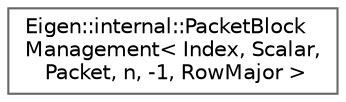digraph "Graphical Class Hierarchy"
{
 // LATEX_PDF_SIZE
  bgcolor="transparent";
  edge [fontname=Helvetica,fontsize=10,labelfontname=Helvetica,labelfontsize=10];
  node [fontname=Helvetica,fontsize=10,shape=box,height=0.2,width=0.4];
  rankdir="LR";
  Node0 [id="Node000000",label="Eigen::internal::PacketBlock\lManagement\< Index, Scalar,\l Packet, n, -1, RowMajor \>",height=0.2,width=0.4,color="grey40", fillcolor="white", style="filled",URL="$structEigen_1_1internal_1_1PacketBlockManagement_3_01Index_00_01Scalar_00_01Packet_00_01n_00_01-1_00_01RowMajor_01_4.html",tooltip=" "];
}

